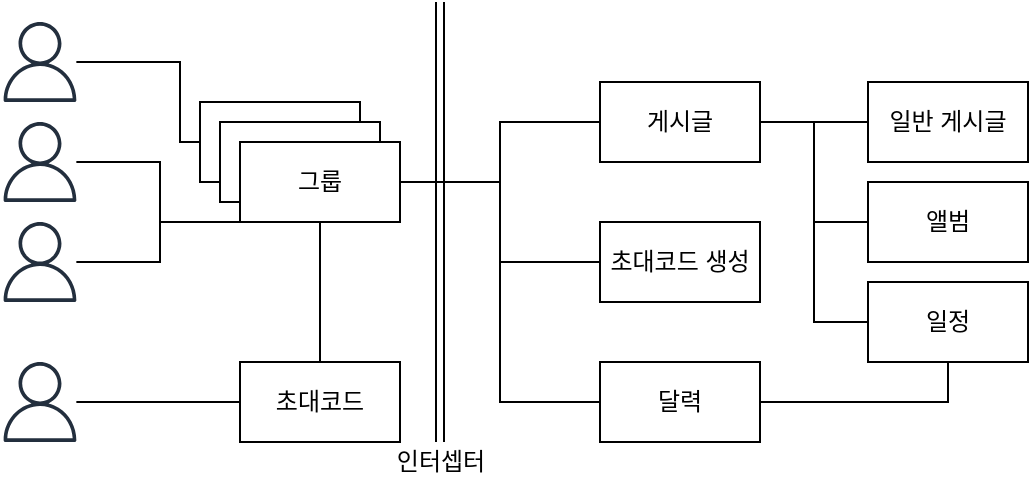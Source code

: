 <mxfile version="13.1.2" type="github">
  <diagram id="Y1dgfGaZHvey4KiwJcpZ" name="Page-1">
    <mxGraphModel dx="1113" dy="566" grid="1" gridSize="10" guides="1" tooltips="1" connect="1" arrows="1" fold="1" page="1" pageScale="1" pageWidth="827" pageHeight="1169" math="0" shadow="0">
      <root>
        <mxCell id="0" />
        <mxCell id="1" parent="0" />
        <mxCell id="of7v7lBAQ2le604TVpO9-41" style="edgeStyle=orthogonalEdgeStyle;rounded=0;orthogonalLoop=1;jettySize=auto;html=1;entryX=0.5;entryY=1;entryDx=0;entryDy=0;endArrow=none;endFill=0;" edge="1" parent="1" source="of7v7lBAQ2le604TVpO9-39" target="of7v7lBAQ2le604TVpO9-7">
          <mxGeometry relative="1" as="geometry" />
        </mxCell>
        <mxCell id="of7v7lBAQ2le604TVpO9-1" value="" style="outlineConnect=0;fontColor=#232F3E;gradientColor=none;fillColor=#232F3E;strokeColor=none;dashed=0;verticalLabelPosition=bottom;verticalAlign=top;align=center;html=1;fontSize=12;fontStyle=0;aspect=fixed;pointerEvents=1;shape=mxgraph.aws4.user;" vertex="1" parent="1">
          <mxGeometry x="40" y="30" width="40" height="40" as="geometry" />
        </mxCell>
        <mxCell id="of7v7lBAQ2le604TVpO9-25" style="edgeStyle=orthogonalEdgeStyle;rounded=0;orthogonalLoop=1;jettySize=auto;html=1;exitX=0;exitY=0.5;exitDx=0;exitDy=0;entryX=1;entryY=0.5;entryDx=0;entryDy=0;endArrow=none;endFill=0;" edge="1" parent="1" source="of7v7lBAQ2le604TVpO9-4" target="of7v7lBAQ2le604TVpO9-7">
          <mxGeometry relative="1" as="geometry" />
        </mxCell>
        <mxCell id="of7v7lBAQ2le604TVpO9-4" value="게시글" style="rounded=0;whiteSpace=wrap;html=1;" vertex="1" parent="1">
          <mxGeometry x="340" y="60" width="80" height="40" as="geometry" />
        </mxCell>
        <mxCell id="of7v7lBAQ2le604TVpO9-5" value="초대코드 생성" style="rounded=0;whiteSpace=wrap;html=1;" vertex="1" parent="1">
          <mxGeometry x="340" y="130" width="80" height="40" as="geometry" />
        </mxCell>
        <mxCell id="of7v7lBAQ2le604TVpO9-8" value="" style="group" vertex="1" connectable="0" parent="1">
          <mxGeometry x="140" y="70" width="100" height="60" as="geometry" />
        </mxCell>
        <mxCell id="of7v7lBAQ2le604TVpO9-2" value="그룹" style="rounded=0;whiteSpace=wrap;html=1;" vertex="1" parent="of7v7lBAQ2le604TVpO9-8">
          <mxGeometry width="80" height="40" as="geometry" />
        </mxCell>
        <mxCell id="of7v7lBAQ2le604TVpO9-6" value="그룹" style="rounded=0;whiteSpace=wrap;html=1;" vertex="1" parent="of7v7lBAQ2le604TVpO9-8">
          <mxGeometry x="10" y="10" width="80" height="40" as="geometry" />
        </mxCell>
        <mxCell id="of7v7lBAQ2le604TVpO9-7" value="그룹" style="rounded=0;whiteSpace=wrap;html=1;" vertex="1" parent="of7v7lBAQ2le604TVpO9-8">
          <mxGeometry x="20" y="20" width="80" height="40" as="geometry" />
        </mxCell>
        <mxCell id="of7v7lBAQ2le604TVpO9-21" style="edgeStyle=orthogonalEdgeStyle;rounded=0;orthogonalLoop=1;jettySize=auto;html=1;exitX=0;exitY=0.5;exitDx=0;exitDy=0;entryX=1;entryY=0.5;entryDx=0;entryDy=0;endArrow=none;endFill=0;" edge="1" parent="1" source="of7v7lBAQ2le604TVpO9-10" target="of7v7lBAQ2le604TVpO9-4">
          <mxGeometry relative="1" as="geometry" />
        </mxCell>
        <mxCell id="of7v7lBAQ2le604TVpO9-10" value="앨범" style="rounded=0;whiteSpace=wrap;html=1;" vertex="1" parent="1">
          <mxGeometry x="474" y="110" width="80" height="40" as="geometry" />
        </mxCell>
        <mxCell id="of7v7lBAQ2le604TVpO9-23" style="edgeStyle=orthogonalEdgeStyle;rounded=0;orthogonalLoop=1;jettySize=auto;html=1;exitX=0;exitY=0.5;exitDx=0;exitDy=0;entryX=1;entryY=0.5;entryDx=0;entryDy=0;endArrow=none;endFill=0;" edge="1" parent="1" source="of7v7lBAQ2le604TVpO9-11" target="of7v7lBAQ2le604TVpO9-4">
          <mxGeometry relative="1" as="geometry" />
        </mxCell>
        <mxCell id="of7v7lBAQ2le604TVpO9-11" value="일정" style="rounded=0;whiteSpace=wrap;html=1;" vertex="1" parent="1">
          <mxGeometry x="474" y="160" width="80" height="40" as="geometry" />
        </mxCell>
        <mxCell id="of7v7lBAQ2le604TVpO9-20" style="edgeStyle=orthogonalEdgeStyle;rounded=0;orthogonalLoop=1;jettySize=auto;html=1;exitX=0;exitY=0.5;exitDx=0;exitDy=0;endArrow=none;endFill=0;" edge="1" parent="1" source="of7v7lBAQ2le604TVpO9-12" target="of7v7lBAQ2le604TVpO9-4">
          <mxGeometry relative="1" as="geometry" />
        </mxCell>
        <mxCell id="of7v7lBAQ2le604TVpO9-12" value="일반 게시글" style="rounded=0;whiteSpace=wrap;html=1;" vertex="1" parent="1">
          <mxGeometry x="474" y="60" width="80" height="40" as="geometry" />
        </mxCell>
        <mxCell id="of7v7lBAQ2le604TVpO9-35" style="edgeStyle=orthogonalEdgeStyle;rounded=0;orthogonalLoop=1;jettySize=auto;html=1;exitX=1;exitY=0.5;exitDx=0;exitDy=0;entryX=0.5;entryY=1;entryDx=0;entryDy=0;endArrow=none;endFill=0;" edge="1" parent="1" source="of7v7lBAQ2le604TVpO9-13" target="of7v7lBAQ2le604TVpO9-11">
          <mxGeometry relative="1" as="geometry" />
        </mxCell>
        <mxCell id="of7v7lBAQ2le604TVpO9-13" value="달력" style="rounded=0;whiteSpace=wrap;html=1;" vertex="1" parent="1">
          <mxGeometry x="340" y="200" width="80" height="40" as="geometry" />
        </mxCell>
        <mxCell id="of7v7lBAQ2le604TVpO9-26" value="" style="outlineConnect=0;fontColor=#232F3E;gradientColor=none;fillColor=#232F3E;strokeColor=none;dashed=0;verticalLabelPosition=bottom;verticalAlign=top;align=center;html=1;fontSize=12;fontStyle=0;aspect=fixed;pointerEvents=1;shape=mxgraph.aws4.user;" vertex="1" parent="1">
          <mxGeometry x="40" y="80" width="40" height="40" as="geometry" />
        </mxCell>
        <mxCell id="of7v7lBAQ2le604TVpO9-27" value="" style="outlineConnect=0;fontColor=#232F3E;gradientColor=none;fillColor=#232F3E;strokeColor=none;dashed=0;verticalLabelPosition=bottom;verticalAlign=top;align=center;html=1;fontSize=12;fontStyle=0;aspect=fixed;pointerEvents=1;shape=mxgraph.aws4.user;" vertex="1" parent="1">
          <mxGeometry x="40" y="130" width="40" height="40" as="geometry" />
        </mxCell>
        <mxCell id="of7v7lBAQ2le604TVpO9-28" style="edgeStyle=orthogonalEdgeStyle;rounded=0;orthogonalLoop=1;jettySize=auto;html=1;exitX=0;exitY=0.5;exitDx=0;exitDy=0;endArrow=none;endFill=0;" edge="1" parent="1" source="of7v7lBAQ2le604TVpO9-2" target="of7v7lBAQ2le604TVpO9-1">
          <mxGeometry relative="1" as="geometry">
            <Array as="points">
              <mxPoint x="130" y="90" />
              <mxPoint x="130" y="50" />
            </Array>
          </mxGeometry>
        </mxCell>
        <mxCell id="of7v7lBAQ2le604TVpO9-29" value="" style="edgeStyle=orthogonalEdgeStyle;rounded=0;orthogonalLoop=1;jettySize=auto;html=1;endArrow=none;endFill=0;" edge="1" parent="1" source="of7v7lBAQ2le604TVpO9-7" target="of7v7lBAQ2le604TVpO9-26">
          <mxGeometry relative="1" as="geometry">
            <Array as="points">
              <mxPoint x="120" y="130" />
              <mxPoint x="120" y="100" />
            </Array>
          </mxGeometry>
        </mxCell>
        <mxCell id="of7v7lBAQ2le604TVpO9-30" style="edgeStyle=orthogonalEdgeStyle;rounded=0;orthogonalLoop=1;jettySize=auto;html=1;exitX=0;exitY=0.5;exitDx=0;exitDy=0;endArrow=none;endFill=0;" edge="1" parent="1" source="of7v7lBAQ2le604TVpO9-7" target="of7v7lBAQ2le604TVpO9-27">
          <mxGeometry relative="1" as="geometry">
            <Array as="points">
              <mxPoint x="160" y="130" />
              <mxPoint x="120" y="130" />
              <mxPoint x="120" y="150" />
            </Array>
          </mxGeometry>
        </mxCell>
        <mxCell id="of7v7lBAQ2le604TVpO9-32" style="edgeStyle=orthogonalEdgeStyle;rounded=0;orthogonalLoop=1;jettySize=auto;html=1;exitX=1;exitY=0.5;exitDx=0;exitDy=0;entryX=0;entryY=0.5;entryDx=0;entryDy=0;endArrow=none;endFill=0;" edge="1" parent="1" source="of7v7lBAQ2le604TVpO9-7" target="of7v7lBAQ2le604TVpO9-5">
          <mxGeometry relative="1" as="geometry" />
        </mxCell>
        <mxCell id="of7v7lBAQ2le604TVpO9-34" style="edgeStyle=orthogonalEdgeStyle;rounded=0;orthogonalLoop=1;jettySize=auto;html=1;exitX=1;exitY=0.5;exitDx=0;exitDy=0;entryX=0;entryY=0.5;entryDx=0;entryDy=0;endArrow=none;endFill=0;" edge="1" parent="1" source="of7v7lBAQ2le604TVpO9-7" target="of7v7lBAQ2le604TVpO9-13">
          <mxGeometry relative="1" as="geometry" />
        </mxCell>
        <mxCell id="of7v7lBAQ2le604TVpO9-36" value="" style="shape=link;html=1;endArrow=none;endFill=0;" edge="1" parent="1">
          <mxGeometry width="50" height="50" relative="1" as="geometry">
            <mxPoint x="260" y="240" as="sourcePoint" />
            <mxPoint x="260" y="20" as="targetPoint" />
          </mxGeometry>
        </mxCell>
        <mxCell id="of7v7lBAQ2le604TVpO9-37" value="인터셉터" style="text;html=1;align=center;verticalAlign=middle;resizable=0;points=[];autosize=1;" vertex="1" parent="1">
          <mxGeometry x="230" y="240" width="60" height="20" as="geometry" />
        </mxCell>
        <mxCell id="of7v7lBAQ2le604TVpO9-38" value="초대코드" style="rounded=0;whiteSpace=wrap;html=1;" vertex="1" parent="1">
          <mxGeometry x="160" y="200" width="80" height="40" as="geometry" />
        </mxCell>
        <mxCell id="of7v7lBAQ2le604TVpO9-39" value="" style="outlineConnect=0;fontColor=#232F3E;gradientColor=none;fillColor=#232F3E;strokeColor=none;dashed=0;verticalLabelPosition=bottom;verticalAlign=top;align=center;html=1;fontSize=12;fontStyle=0;aspect=fixed;pointerEvents=1;shape=mxgraph.aws4.user;" vertex="1" parent="1">
          <mxGeometry x="40" y="200" width="40" height="40" as="geometry" />
        </mxCell>
      </root>
    </mxGraphModel>
  </diagram>
</mxfile>
